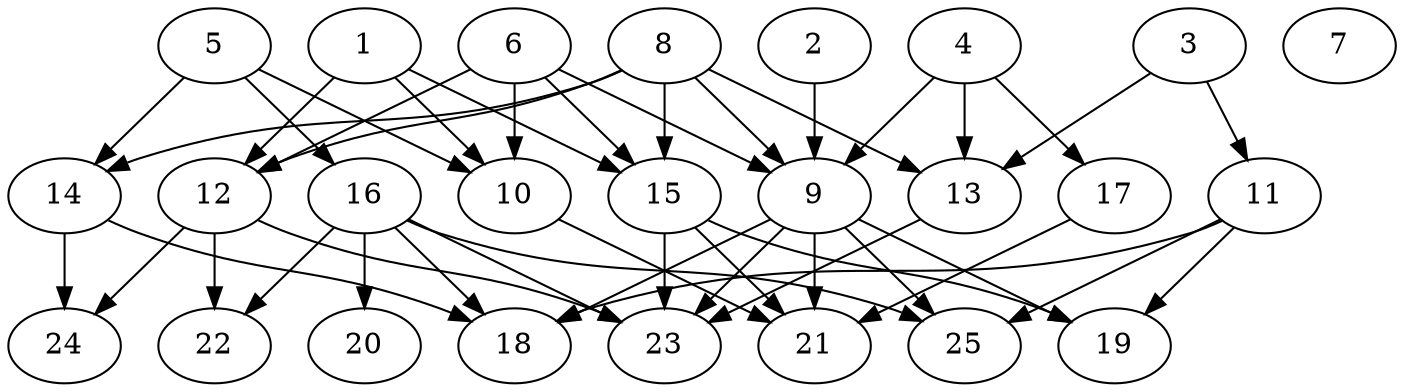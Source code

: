 // DAG automatically generated by daggen at Thu Oct  3 14:00:40 2019
// ./daggen --dot -n 25 --ccr 0.3 --fat 0.7 --regular 0.9 --density 0.5 --mindata 5242880 --maxdata 52428800 
digraph G {
  1 [size="128081920", alpha="0.11", expect_size="38424576"] 
  1 -> 10 [size ="38424576"]
  1 -> 12 [size ="38424576"]
  1 -> 15 [size ="38424576"]
  2 [size="167516160", alpha="0.11", expect_size="50254848"] 
  2 -> 9 [size ="50254848"]
  3 [size="27695787", alpha="0.09", expect_size="8308736"] 
  3 -> 11 [size ="8308736"]
  3 -> 13 [size ="8308736"]
  4 [size="114135040", alpha="0.07", expect_size="34240512"] 
  4 -> 9 [size ="34240512"]
  4 -> 13 [size ="34240512"]
  4 -> 17 [size ="34240512"]
  5 [size="114350080", alpha="0.16", expect_size="34305024"] 
  5 -> 10 [size ="34305024"]
  5 -> 14 [size ="34305024"]
  5 -> 16 [size ="34305024"]
  6 [size="141998080", alpha="0.01", expect_size="42599424"] 
  6 -> 9 [size ="42599424"]
  6 -> 10 [size ="42599424"]
  6 -> 12 [size ="42599424"]
  6 -> 15 [size ="42599424"]
  7 [size="172687360", alpha="0.03", expect_size="51806208"] 
  8 [size="174663680", alpha="0.04", expect_size="52399104"] 
  8 -> 9 [size ="52399104"]
  8 -> 12 [size ="52399104"]
  8 -> 13 [size ="52399104"]
  8 -> 14 [size ="52399104"]
  8 -> 15 [size ="52399104"]
  9 [size="173339307", alpha="0.12", expect_size="52001792"] 
  9 -> 18 [size ="52001792"]
  9 -> 19 [size ="52001792"]
  9 -> 21 [size ="52001792"]
  9 -> 23 [size ="52001792"]
  9 -> 25 [size ="52001792"]
  10 [size="120606720", alpha="0.12", expect_size="36182016"] 
  10 -> 21 [size ="36182016"]
  11 [size="120139093", alpha="0.05", expect_size="36041728"] 
  11 -> 18 [size ="36041728"]
  11 -> 19 [size ="36041728"]
  11 -> 25 [size ="36041728"]
  12 [size="46349653", alpha="0.11", expect_size="13904896"] 
  12 -> 22 [size ="13904896"]
  12 -> 23 [size ="13904896"]
  12 -> 24 [size ="13904896"]
  13 [size="135983787", alpha="0.18", expect_size="40795136"] 
  13 -> 23 [size ="40795136"]
  14 [size="48984747", alpha="0.04", expect_size="14695424"] 
  14 -> 18 [size ="14695424"]
  14 -> 24 [size ="14695424"]
  15 [size="103256747", alpha="0.06", expect_size="30977024"] 
  15 -> 19 [size ="30977024"]
  15 -> 21 [size ="30977024"]
  15 -> 23 [size ="30977024"]
  16 [size="71980373", alpha="0.10", expect_size="21594112"] 
  16 -> 18 [size ="21594112"]
  16 -> 20 [size ="21594112"]
  16 -> 22 [size ="21594112"]
  16 -> 23 [size ="21594112"]
  16 -> 25 [size ="21594112"]
  17 [size="82493440", alpha="0.04", expect_size="24748032"] 
  17 -> 21 [size ="24748032"]
  18 [size="108571307", alpha="0.06", expect_size="32571392"] 
  19 [size="137079467", alpha="0.15", expect_size="41123840"] 
  20 [size="76472320", alpha="0.12", expect_size="22941696"] 
  21 [size="170403840", alpha="0.03", expect_size="51121152"] 
  22 [size="52121600", alpha="0.13", expect_size="15636480"] 
  23 [size="139223040", alpha="0.04", expect_size="41766912"] 
  24 [size="121159680", alpha="0.08", expect_size="36347904"] 
  25 [size="154992640", alpha="0.04", expect_size="46497792"] 
}
